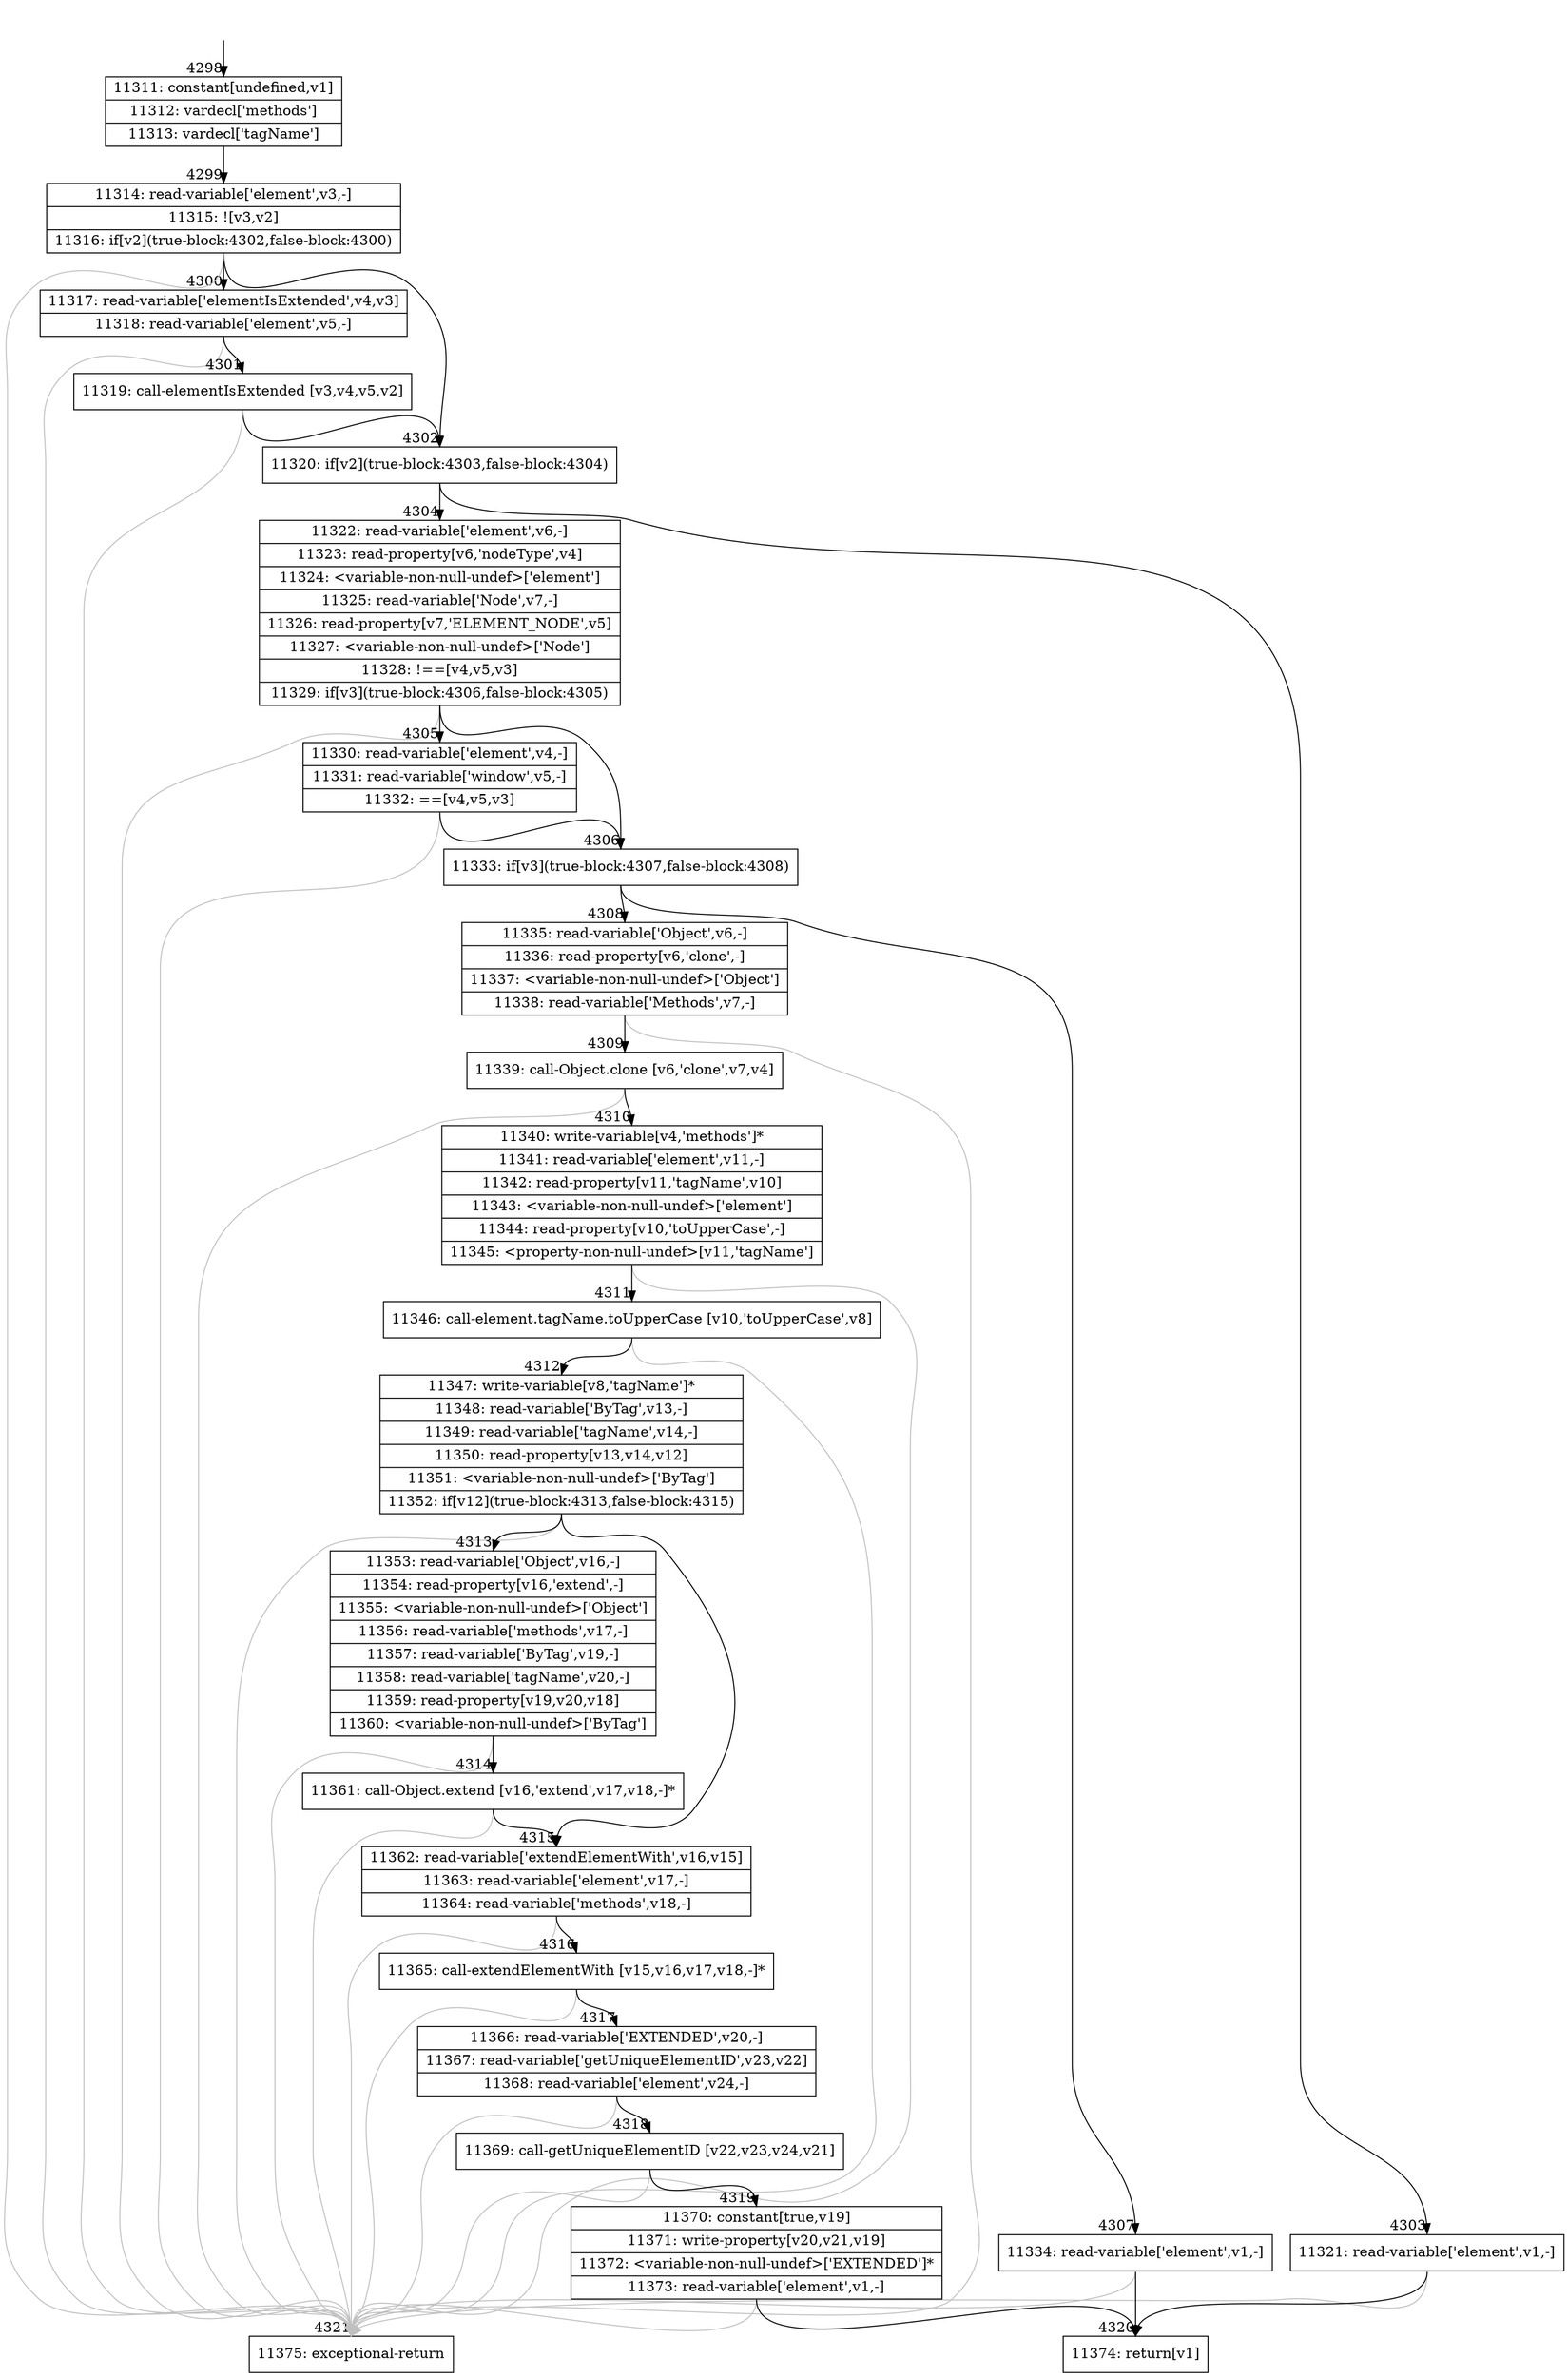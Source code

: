 digraph {
rankdir="TD"
BB_entry360[shape=none,label=""];
BB_entry360 -> BB4298 [tailport=s, headport=n, headlabel="    4298"]
BB4298 [shape=record label="{11311: constant[undefined,v1]|11312: vardecl['methods']|11313: vardecl['tagName']}" ] 
BB4298 -> BB4299 [tailport=s, headport=n, headlabel="      4299"]
BB4299 [shape=record label="{11314: read-variable['element',v3,-]|11315: ![v3,v2]|11316: if[v2](true-block:4302,false-block:4300)}" ] 
BB4299 -> BB4302 [tailport=s, headport=n, headlabel="      4302"]
BB4299 -> BB4300 [tailport=s, headport=n, headlabel="      4300"]
BB4299 -> BB4321 [tailport=s, headport=n, color=gray, headlabel="      4321"]
BB4300 [shape=record label="{11317: read-variable['elementIsExtended',v4,v3]|11318: read-variable['element',v5,-]}" ] 
BB4300 -> BB4301 [tailport=s, headport=n, headlabel="      4301"]
BB4300 -> BB4321 [tailport=s, headport=n, color=gray]
BB4301 [shape=record label="{11319: call-elementIsExtended [v3,v4,v5,v2]}" ] 
BB4301 -> BB4302 [tailport=s, headport=n]
BB4301 -> BB4321 [tailport=s, headport=n, color=gray]
BB4302 [shape=record label="{11320: if[v2](true-block:4303,false-block:4304)}" ] 
BB4302 -> BB4303 [tailport=s, headport=n, headlabel="      4303"]
BB4302 -> BB4304 [tailport=s, headport=n, headlabel="      4304"]
BB4303 [shape=record label="{11321: read-variable['element',v1,-]}" ] 
BB4303 -> BB4320 [tailport=s, headport=n, headlabel="      4320"]
BB4303 -> BB4321 [tailport=s, headport=n, color=gray]
BB4304 [shape=record label="{11322: read-variable['element',v6,-]|11323: read-property[v6,'nodeType',v4]|11324: \<variable-non-null-undef\>['element']|11325: read-variable['Node',v7,-]|11326: read-property[v7,'ELEMENT_NODE',v5]|11327: \<variable-non-null-undef\>['Node']|11328: !==[v4,v5,v3]|11329: if[v3](true-block:4306,false-block:4305)}" ] 
BB4304 -> BB4306 [tailport=s, headport=n, headlabel="      4306"]
BB4304 -> BB4305 [tailport=s, headport=n, headlabel="      4305"]
BB4304 -> BB4321 [tailport=s, headport=n, color=gray]
BB4305 [shape=record label="{11330: read-variable['element',v4,-]|11331: read-variable['window',v5,-]|11332: ==[v4,v5,v3]}" ] 
BB4305 -> BB4306 [tailport=s, headport=n]
BB4305 -> BB4321 [tailport=s, headport=n, color=gray]
BB4306 [shape=record label="{11333: if[v3](true-block:4307,false-block:4308)}" ] 
BB4306 -> BB4307 [tailport=s, headport=n, headlabel="      4307"]
BB4306 -> BB4308 [tailport=s, headport=n, headlabel="      4308"]
BB4307 [shape=record label="{11334: read-variable['element',v1,-]}" ] 
BB4307 -> BB4320 [tailport=s, headport=n]
BB4307 -> BB4321 [tailport=s, headport=n, color=gray]
BB4308 [shape=record label="{11335: read-variable['Object',v6,-]|11336: read-property[v6,'clone',-]|11337: \<variable-non-null-undef\>['Object']|11338: read-variable['Methods',v7,-]}" ] 
BB4308 -> BB4309 [tailport=s, headport=n, headlabel="      4309"]
BB4308 -> BB4321 [tailport=s, headport=n, color=gray]
BB4309 [shape=record label="{11339: call-Object.clone [v6,'clone',v7,v4]}" ] 
BB4309 -> BB4310 [tailport=s, headport=n, headlabel="      4310"]
BB4309 -> BB4321 [tailport=s, headport=n, color=gray]
BB4310 [shape=record label="{11340: write-variable[v4,'methods']*|11341: read-variable['element',v11,-]|11342: read-property[v11,'tagName',v10]|11343: \<variable-non-null-undef\>['element']|11344: read-property[v10,'toUpperCase',-]|11345: \<property-non-null-undef\>[v11,'tagName']}" ] 
BB4310 -> BB4311 [tailport=s, headport=n, headlabel="      4311"]
BB4310 -> BB4321 [tailport=s, headport=n, color=gray]
BB4311 [shape=record label="{11346: call-element.tagName.toUpperCase [v10,'toUpperCase',v8]}" ] 
BB4311 -> BB4312 [tailport=s, headport=n, headlabel="      4312"]
BB4311 -> BB4321 [tailport=s, headport=n, color=gray]
BB4312 [shape=record label="{11347: write-variable[v8,'tagName']*|11348: read-variable['ByTag',v13,-]|11349: read-variable['tagName',v14,-]|11350: read-property[v13,v14,v12]|11351: \<variable-non-null-undef\>['ByTag']|11352: if[v12](true-block:4313,false-block:4315)}" ] 
BB4312 -> BB4313 [tailport=s, headport=n, headlabel="      4313"]
BB4312 -> BB4315 [tailport=s, headport=n, headlabel="      4315"]
BB4312 -> BB4321 [tailport=s, headport=n, color=gray]
BB4313 [shape=record label="{11353: read-variable['Object',v16,-]|11354: read-property[v16,'extend',-]|11355: \<variable-non-null-undef\>['Object']|11356: read-variable['methods',v17,-]|11357: read-variable['ByTag',v19,-]|11358: read-variable['tagName',v20,-]|11359: read-property[v19,v20,v18]|11360: \<variable-non-null-undef\>['ByTag']}" ] 
BB4313 -> BB4314 [tailport=s, headport=n, headlabel="      4314"]
BB4313 -> BB4321 [tailport=s, headport=n, color=gray]
BB4314 [shape=record label="{11361: call-Object.extend [v16,'extend',v17,v18,-]*}" ] 
BB4314 -> BB4315 [tailport=s, headport=n]
BB4314 -> BB4321 [tailport=s, headport=n, color=gray]
BB4315 [shape=record label="{11362: read-variable['extendElementWith',v16,v15]|11363: read-variable['element',v17,-]|11364: read-variable['methods',v18,-]}" ] 
BB4315 -> BB4316 [tailport=s, headport=n, headlabel="      4316"]
BB4315 -> BB4321 [tailport=s, headport=n, color=gray]
BB4316 [shape=record label="{11365: call-extendElementWith [v15,v16,v17,v18,-]*}" ] 
BB4316 -> BB4317 [tailport=s, headport=n, headlabel="      4317"]
BB4316 -> BB4321 [tailport=s, headport=n, color=gray]
BB4317 [shape=record label="{11366: read-variable['EXTENDED',v20,-]|11367: read-variable['getUniqueElementID',v23,v22]|11368: read-variable['element',v24,-]}" ] 
BB4317 -> BB4318 [tailport=s, headport=n, headlabel="      4318"]
BB4317 -> BB4321 [tailport=s, headport=n, color=gray]
BB4318 [shape=record label="{11369: call-getUniqueElementID [v22,v23,v24,v21]}" ] 
BB4318 -> BB4319 [tailport=s, headport=n, headlabel="      4319"]
BB4318 -> BB4321 [tailport=s, headport=n, color=gray]
BB4319 [shape=record label="{11370: constant[true,v19]|11371: write-property[v20,v21,v19]|11372: \<variable-non-null-undef\>['EXTENDED']*|11373: read-variable['element',v1,-]}" ] 
BB4319 -> BB4320 [tailport=s, headport=n]
BB4319 -> BB4321 [tailport=s, headport=n, color=gray]
BB4320 [shape=record label="{11374: return[v1]}" ] 
BB4321 [shape=record label="{11375: exceptional-return}" ] 
//#$~ 3334
}

